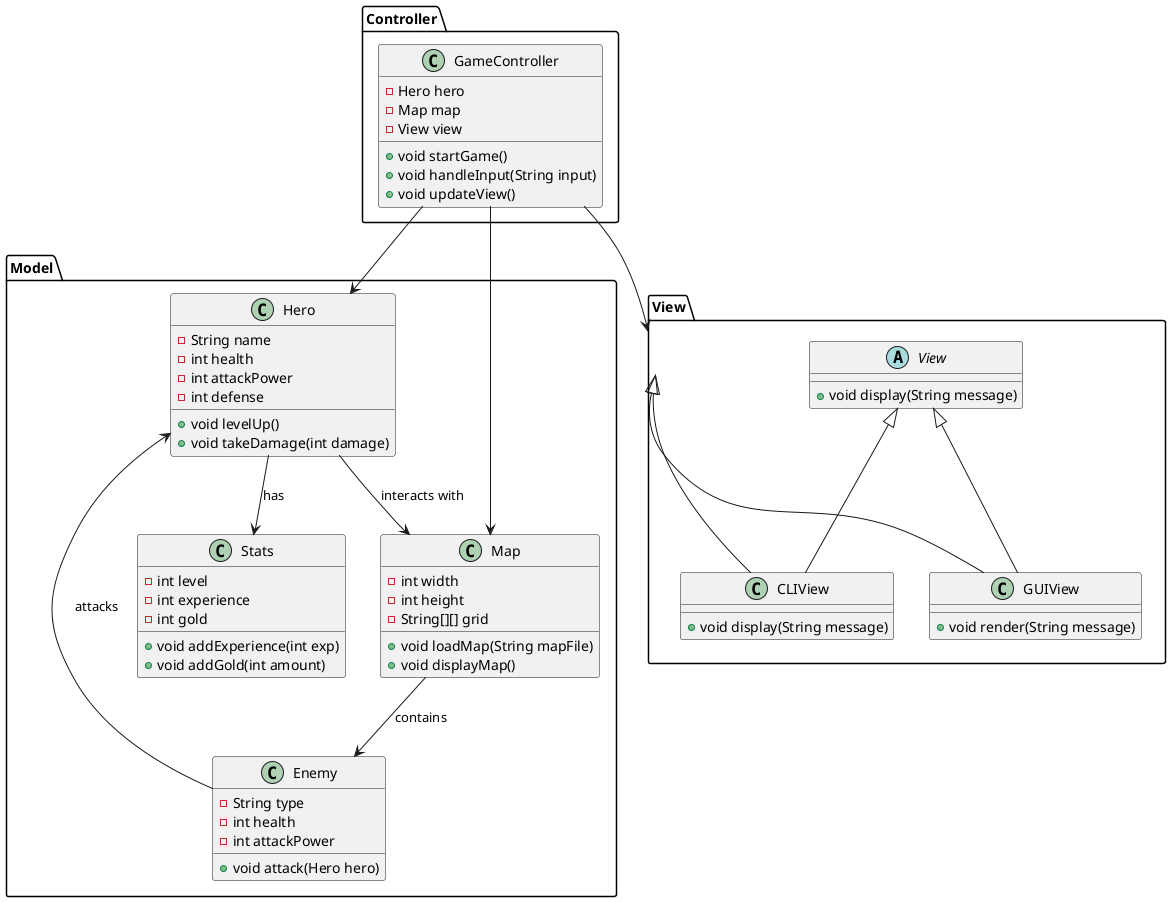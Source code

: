 @startuml

' Define Packages
package "Model" {
    class Hero {
        - String name
        - int health
        - int attackPower
        - int defense
        + void levelUp()
        + void takeDamage(int damage)
    }
    class Enemy {
        - String type
        - int health
        - int attackPower
        + void attack(Hero hero)
    }
    class Map {
        - int width
        - int height
        - String[][] grid
        + void loadMap(String mapFile)
        + void displayMap()
    }
    class Stats {
        - int level
        - int experience
        - int gold
        + void addExperience(int exp)
        + void addGold(int amount)
    }
}

package "View" {
    abstract class View {
        + void display(String message)
    }
    class CLIView extends View {
        + void display(String message)
    }
    class GUIView extends View {
        + void render(String message)
    }
}

package "Controller" {
    class GameController {
        - Hero hero
        - Map map
        - View view
        + void startGame()
        + void handleInput(String input)
        + void updateView()
    }
}

' Define Relationships
Hero --> Stats : "has"
Hero --> Map : "interacts with"
GameController --> Hero
GameController --> Map
GameController --> View
View <|-- CLIView
View <|-- GUIView
Enemy --> Hero : "attacks"
Map --> Enemy : "contains"

@enduml
